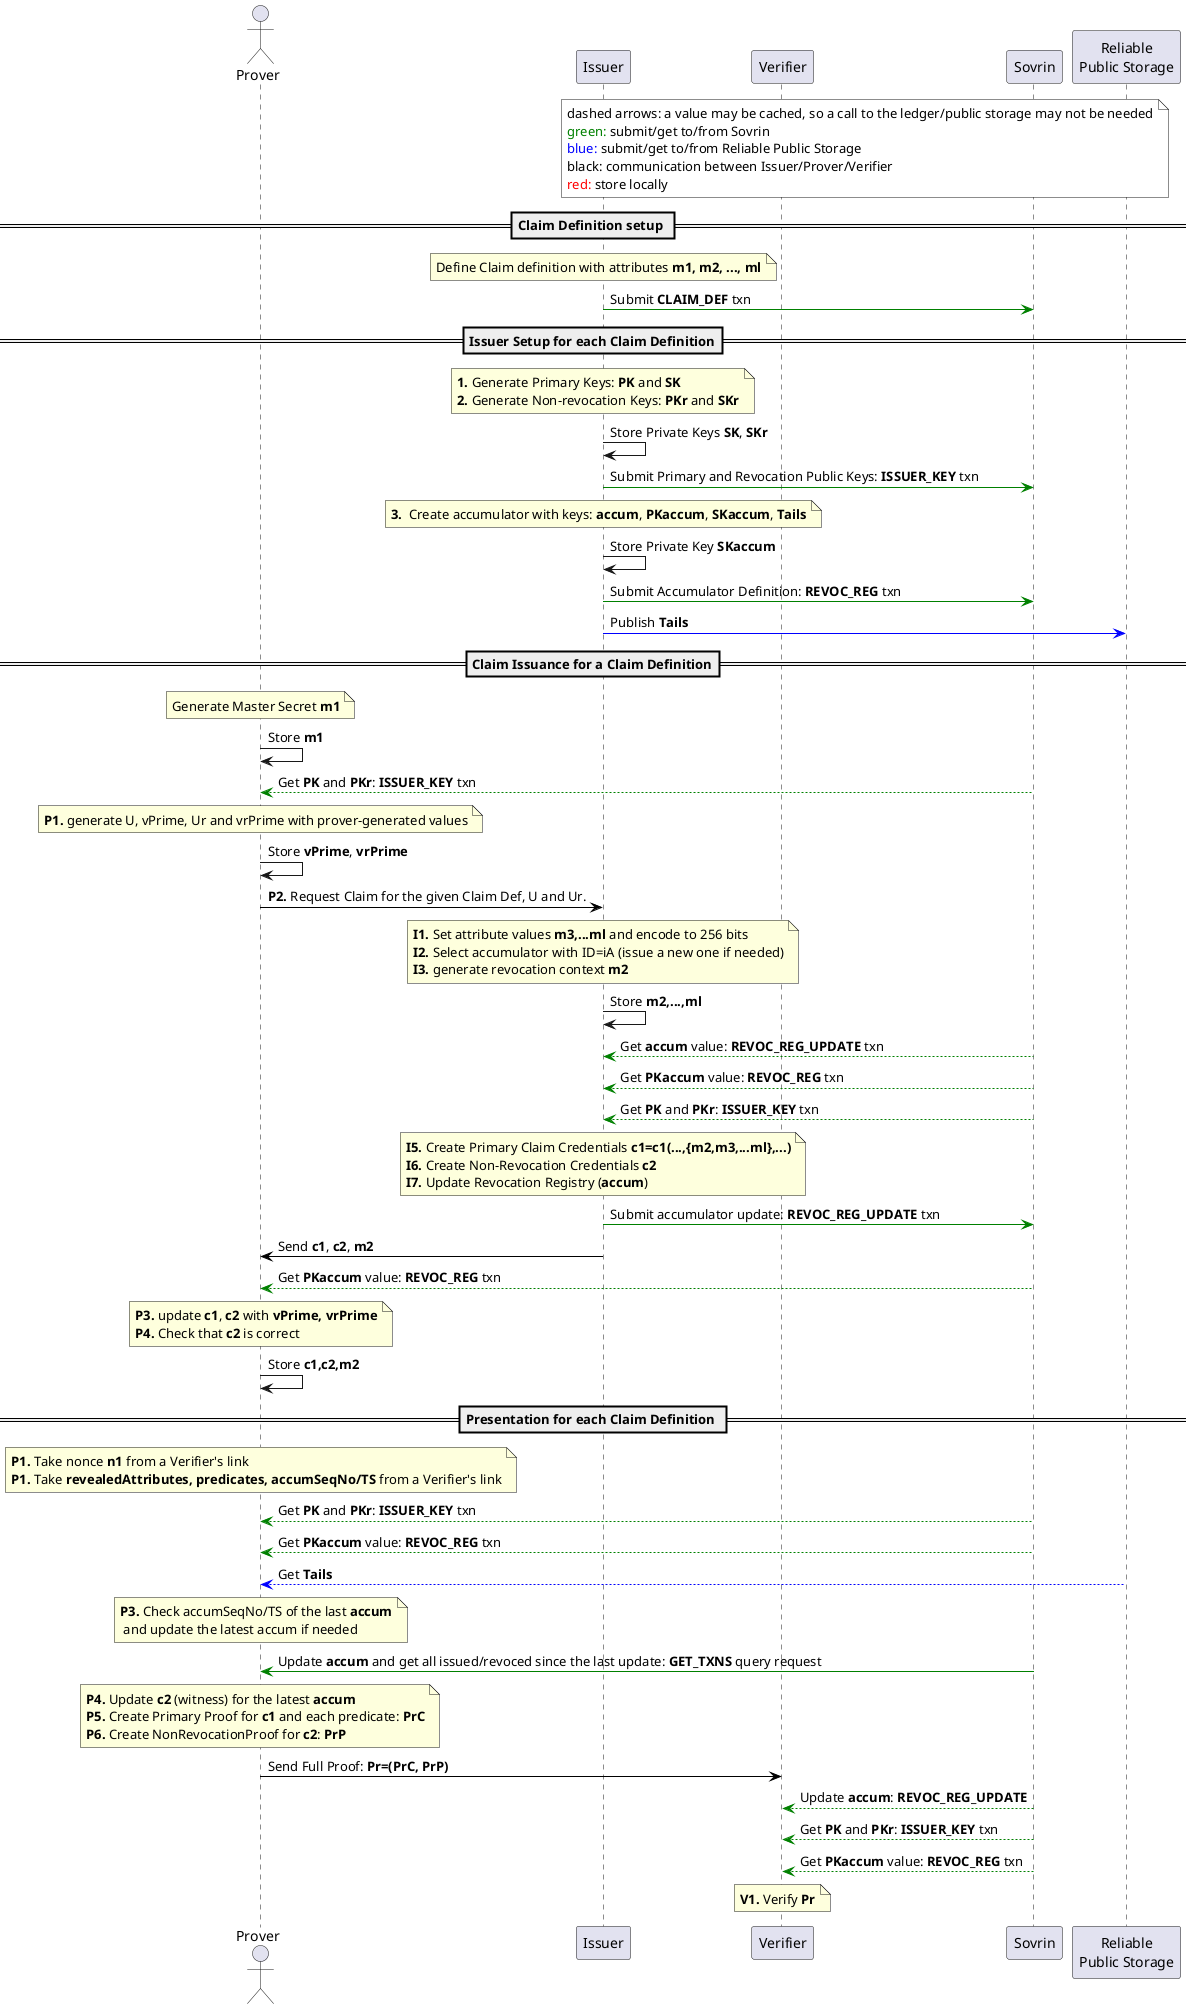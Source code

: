 @startuml
actor Prover as P
participant "Issuer" as I
participant "Verifier" as V
participant "Sovrin" as S
participant "Reliable\nPublic Storage" as D

note over I, D #white
    dashed arrows: a value may be cached, so a call to the ledger/public storage may not be needed
    <font color=green>green:</font> submit/get to/from Sovrin
    <font color=blue>blue:</font> submit/get to/from Reliable Public Storage
    black: communication between Issuer/Prover/Verifier
    <font color=red>red:</font> store locally
endnote

== Claim Definition setup ==

note over I: Define Claim definition with attributes **m1, m2, ..., ml**

I -[#green]> S: Submit **CLAIM_DEF** txn

== Issuer Setup for each Claim Definition==

note over I: **1.** Generate Primary Keys: **PK** and **SK**\n**2.** Generate Non-revocation Keys: **PKr** and **SKr**

I -> I: Store Private Keys **SK**, **SKr**

I -[#green]> S: Submit Primary and Revocation Public Keys: **ISSUER_KEY** txn


note over I:**3.**  Create accumulator with keys: **accum**, **PKaccum**, **SKaccum**, **Tails**

I -> I: Store Private Key **SKaccum**

I -[#green]> S: Submit Accumulator Definition: **REVOC_REG** txn

I -[#blue]> D: Publish **Tails**


== Claim Issuance for a Claim Definition==


note over P: Generate Master Secret **m1**

P -> P: Store **m1**

S -[#green]-> P: Get **PK** and **PKr**: **ISSUER_KEY** txn

note over P: **P1.** generate U, vPrime, Ur and vrPrime with prover-generated values

P -> P: Store **vPrime**, **vrPrime**

P -[#black]> I: **P2.** Request Claim for the given Claim Def, U and Ur.

note over I
    **I1.** Set attribute values **m3,...ml** and encode to 256 bits
    **I2.** Select accumulator with ID=iA (issue a new one if needed)
    **I3.** generate revocation context **m2**
end note

I -> I: Store **m2,...,ml**

S -[#green]-> I: Get **accum** value: **REVOC_REG_UPDATE** txn

S -[#green]-> I: Get **PKaccum** value: **REVOC_REG** txn

S -[#green]-> I: Get **PK** and **PKr**: **ISSUER_KEY** txn


note over I
    **I5.** Create Primary Claim Credentials **c1=c1(...,{m2,m3,...ml},...)**
    **I6.** Create Non-Revocation Credentials **c2**
    **I7.** Update Revocation Registry (**accum**)
end note

I -[#green]> S: Submit accumulator update: **REVOC_REG_UPDATE** txn

I -[#black]> P: Send **c1**, **c2**, **m2**

S -[#green]-> P: Get **PKaccum** value: **REVOC_REG** txn

note over P
    **P3.** update **c1**, **c2** with **vPrime, vrPrime**
    **P4.** Check that **c2** is correct
end note

P -> P: Store **c1,c2,m2**


== Presentation for each Claim Definition ==

note over P
    **P1.** Take nonce **n1** from a Verifier's link
    **P1.** Take **revealedAttributes, predicates, accumSeqNo/TS** from a Verifier's link
end note

S -[#green]-> P: Get **PK** and **PKr**: **ISSUER_KEY** txn

S -[#green]-> P: Get **PKaccum** value: **REVOC_REG** txn

D -[#blue]-> P: Get **Tails**

note over P: **P3.** Check accumSeqNo/TS of the last **accum**\n and update the latest accum if needed

S -[#green]> P: Update **accum** and get all issued/revoced since the last update: **GET_TXNS** query request

note over P
    **P4.** Update **c2** (witness) for the latest **accum**
    **P5.** Create Primary Proof for **c1** and each predicate: **PrC**
    **P6.** Create NonRevocationProof for **c2**: **PrP**
end note

P -[#black]> V: Send Full Proof: **Pr=(PrC, PrP)**

S -[#green]-> V: Update **accum**: **REVOC_REG_UPDATE**

S -[#green]-> V: Get **PK** and **PKr**: **ISSUER_KEY** txn

S -[#green]-> V: Get **PKaccum** value: **REVOC_REG** txn

note over V: **V1.** Verify **Pr**



@enduml